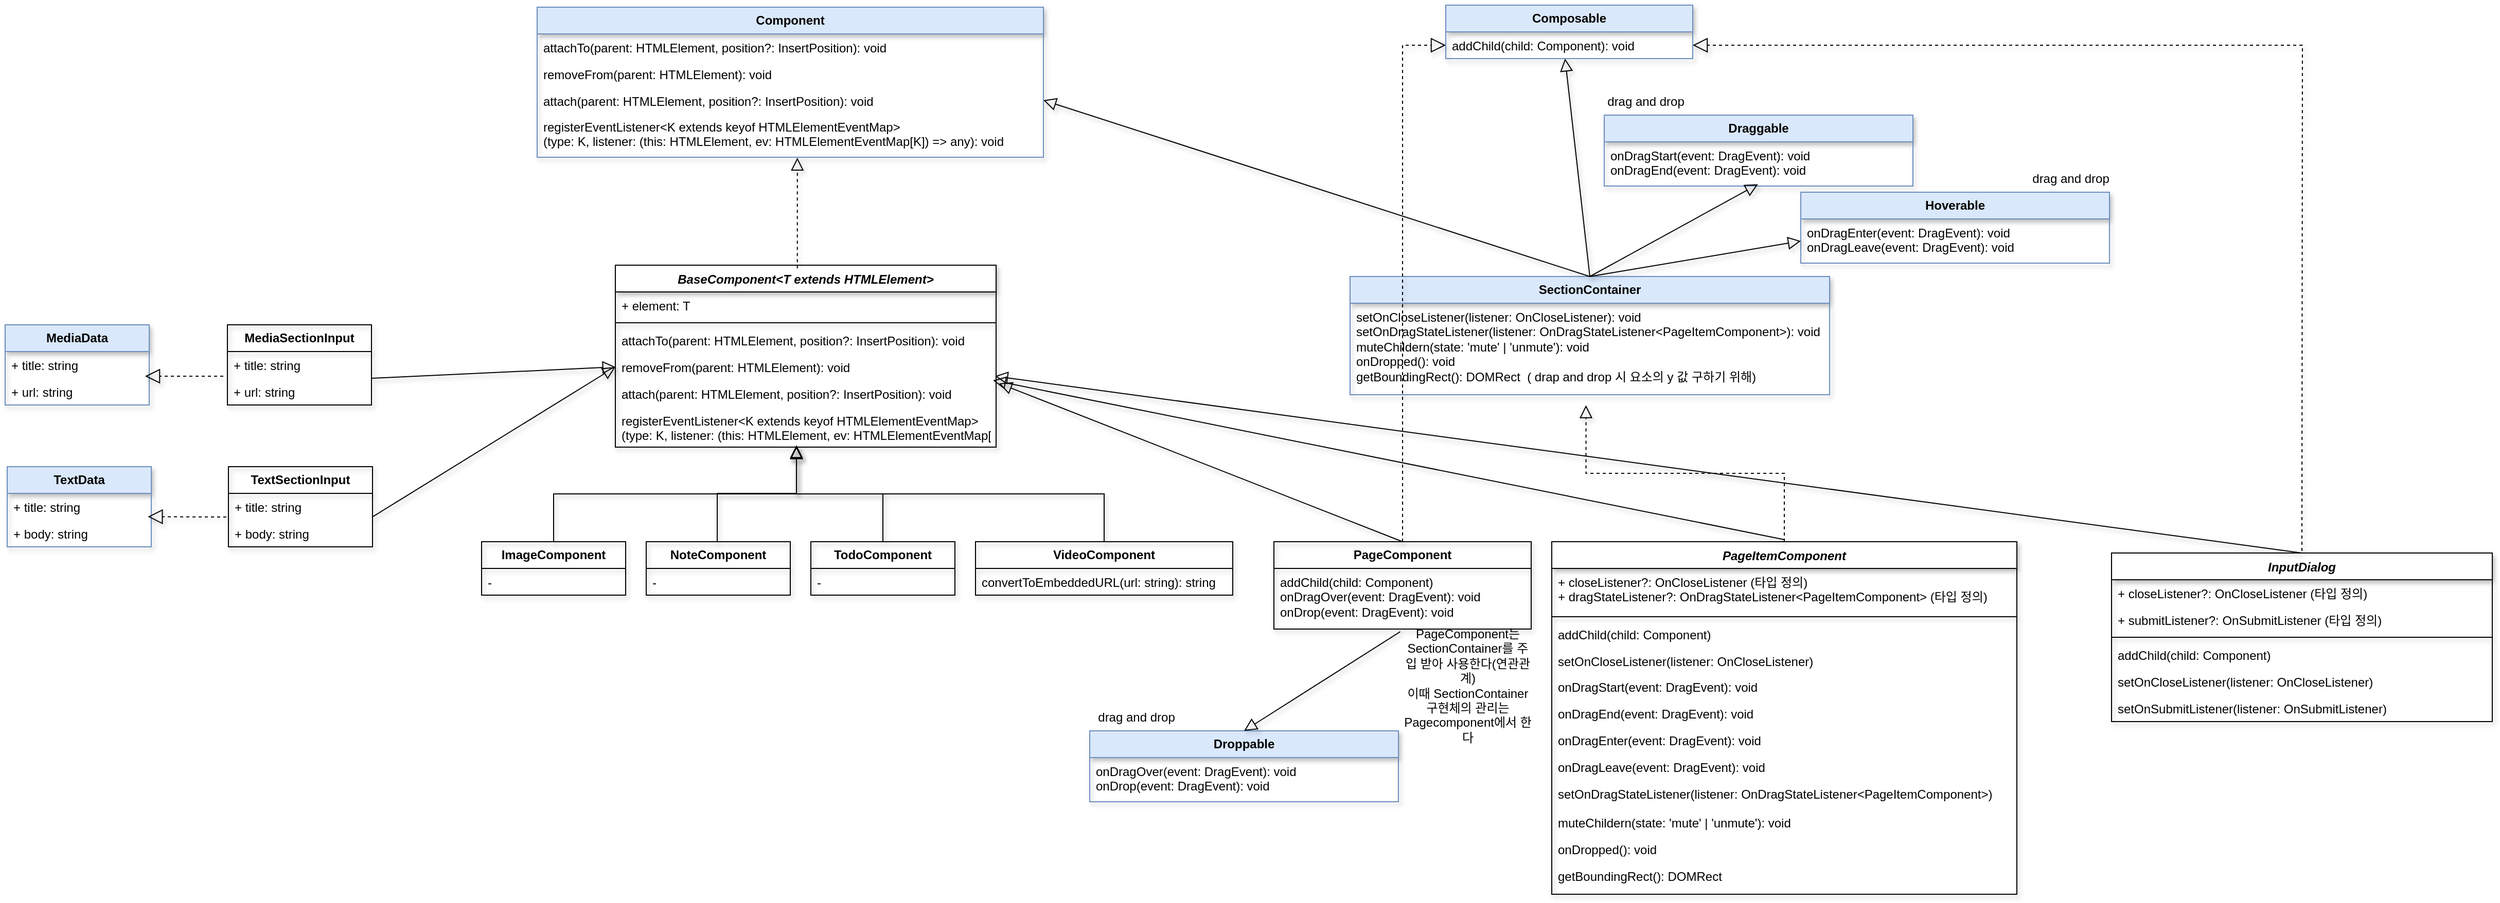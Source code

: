 <mxfile version="28.0.7">
  <diagram id="C5RBs43oDa-KdzZeNtuy" name="Page-1">
    <mxGraphModel dx="1818" dy="689" grid="0" gridSize="10" guides="1" tooltips="1" connect="1" arrows="0" fold="1" page="0" pageScale="1" pageWidth="827" pageHeight="1169" math="0" shadow="0">
      <root>
        <mxCell id="WIyWlLk6GJQsqaUBKTNV-0" />
        <mxCell id="WIyWlLk6GJQsqaUBKTNV-1" parent="WIyWlLk6GJQsqaUBKTNV-0" />
        <mxCell id="9JNk9C_VZ7fs6iSy1HpL-10" value="BaseComponent&lt;T extends HTMLElement&gt;" style="swimlane;fontStyle=3;align=center;verticalAlign=top;childLayout=stackLayout;horizontal=1;startSize=26;horizontalStack=0;resizeParent=1;resizeLast=0;collapsible=1;marginBottom=0;rounded=0;shadow=1;strokeWidth=1;" parent="WIyWlLk6GJQsqaUBKTNV-1" vertex="1">
          <mxGeometry x="140" y="481" width="370" height="177" as="geometry">
            <mxRectangle x="230" y="140" width="160" height="26" as="alternateBounds" />
          </mxGeometry>
        </mxCell>
        <mxCell id="9JNk9C_VZ7fs6iSy1HpL-11" value="+ element: T" style="text;align=left;verticalAlign=top;spacingLeft=4;spacingRight=4;overflow=hidden;rotatable=0;points=[[0,0.5],[1,0.5]];portConstraint=eastwest;shadow=1;" parent="9JNk9C_VZ7fs6iSy1HpL-10" vertex="1">
          <mxGeometry y="26" width="370" height="26" as="geometry" />
        </mxCell>
        <mxCell id="9JNk9C_VZ7fs6iSy1HpL-14" value="" style="line;html=1;strokeWidth=1;align=left;verticalAlign=middle;spacingTop=-1;spacingLeft=3;spacingRight=3;rotatable=0;labelPosition=right;points=[];portConstraint=eastwest;shadow=1;" parent="9JNk9C_VZ7fs6iSy1HpL-10" vertex="1">
          <mxGeometry y="52" width="370" height="8" as="geometry" />
        </mxCell>
        <mxCell id="9JNk9C_VZ7fs6iSy1HpL-15" value="attachTo(parent: HTMLElement, position?: InsertPosition): void" style="text;align=left;verticalAlign=top;spacingLeft=4;spacingRight=4;overflow=hidden;rotatable=0;points=[[0,0.5],[1,0.5]];portConstraint=eastwest;shadow=1;" parent="9JNk9C_VZ7fs6iSy1HpL-10" vertex="1">
          <mxGeometry y="60" width="370" height="26" as="geometry" />
        </mxCell>
        <mxCell id="9JNk9C_VZ7fs6iSy1HpL-16" value="removeFrom(parent: HTMLElement): void" style="text;align=left;verticalAlign=top;spacingLeft=4;spacingRight=4;overflow=hidden;rotatable=0;points=[[0,0.5],[1,0.5]];portConstraint=eastwest;shadow=1;" parent="9JNk9C_VZ7fs6iSy1HpL-10" vertex="1">
          <mxGeometry y="86" width="370" height="26" as="geometry" />
        </mxCell>
        <mxCell id="pVUZxIeJl8MHuYW2H4T0-14" value="attach(parent: HTMLElement, position?: InsertPosition): void" style="text;align=left;verticalAlign=top;spacingLeft=4;spacingRight=4;overflow=hidden;rotatable=0;points=[[0,0.5],[1,0.5]];portConstraint=eastwest;shadow=1;" parent="9JNk9C_VZ7fs6iSy1HpL-10" vertex="1">
          <mxGeometry y="112" width="370" height="26" as="geometry" />
        </mxCell>
        <mxCell id="pVUZxIeJl8MHuYW2H4T0-21" value="registerEventListener&lt;K extends keyof HTMLElementEventMap&gt;&#xa;(type: K, listener: (this: HTMLElement, ev: HTMLElementEventMap[K]) =&gt; any): void" style="text;align=left;verticalAlign=top;spacingLeft=4;spacingRight=4;overflow=hidden;rotatable=0;points=[[0,0.5],[1,0.5]];portConstraint=eastwest;shadow=1;" parent="9JNk9C_VZ7fs6iSy1HpL-10" vertex="1">
          <mxGeometry y="138" width="370" height="39" as="geometry" />
        </mxCell>
        <mxCell id="9JNk9C_VZ7fs6iSy1HpL-17" value="" style="endArrow=block;endSize=10;endFill=0;shadow=1;strokeWidth=1;rounded=0;curved=0;edgeStyle=elbowEdgeStyle;elbow=vertical;entryX=0.514;entryY=1.01;entryDx=0;entryDy=0;entryPerimeter=0;exitX=0.478;exitY=0.018;exitDx=0;exitDy=0;exitPerimeter=0;dashed=1;" parent="WIyWlLk6GJQsqaUBKTNV-1" source="9JNk9C_VZ7fs6iSy1HpL-10" target="pVUZxIeJl8MHuYW2H4T0-13" edge="1">
          <mxGeometry width="160" relative="1" as="geometry">
            <mxPoint x="460" y="492" as="sourcePoint" />
            <mxPoint x="316.12" y="501.998" as="targetPoint" />
          </mxGeometry>
        </mxCell>
        <mxCell id="9JNk9C_VZ7fs6iSy1HpL-18" value="&lt;b&gt;ImageComponent&lt;/b&gt;" style="swimlane;fontStyle=0;childLayout=stackLayout;horizontal=1;startSize=26;fillColor=none;horizontalStack=0;resizeParent=1;resizeParentMax=0;resizeLast=0;collapsible=1;marginBottom=0;whiteSpace=wrap;html=1;shadow=1;" parent="WIyWlLk6GJQsqaUBKTNV-1" vertex="1">
          <mxGeometry x="10" y="750" width="140" height="52" as="geometry" />
        </mxCell>
        <mxCell id="9JNk9C_VZ7fs6iSy1HpL-19" value="-" style="text;strokeColor=none;fillColor=none;align=left;verticalAlign=top;spacingLeft=4;spacingRight=4;overflow=hidden;rotatable=0;points=[[0,0.5],[1,0.5]];portConstraint=eastwest;whiteSpace=wrap;html=1;shadow=1;" parent="9JNk9C_VZ7fs6iSy1HpL-18" vertex="1">
          <mxGeometry y="26" width="140" height="26" as="geometry" />
        </mxCell>
        <mxCell id="9JNk9C_VZ7fs6iSy1HpL-22" value="&lt;b&gt;NoteComponent&lt;/b&gt;" style="swimlane;fontStyle=0;childLayout=stackLayout;horizontal=1;startSize=26;fillColor=none;horizontalStack=0;resizeParent=1;resizeParentMax=0;resizeLast=0;collapsible=1;marginBottom=0;whiteSpace=wrap;html=1;shadow=1;" parent="WIyWlLk6GJQsqaUBKTNV-1" vertex="1">
          <mxGeometry x="170" y="750" width="140" height="52" as="geometry" />
        </mxCell>
        <mxCell id="9JNk9C_VZ7fs6iSy1HpL-23" value="-" style="text;strokeColor=none;fillColor=none;align=left;verticalAlign=top;spacingLeft=4;spacingRight=4;overflow=hidden;rotatable=0;points=[[0,0.5],[1,0.5]];portConstraint=eastwest;whiteSpace=wrap;html=1;shadow=1;" parent="9JNk9C_VZ7fs6iSy1HpL-22" vertex="1">
          <mxGeometry y="26" width="140" height="26" as="geometry" />
        </mxCell>
        <mxCell id="9JNk9C_VZ7fs6iSy1HpL-24" value="&lt;b&gt;TodoComponent&lt;/b&gt;" style="swimlane;fontStyle=0;childLayout=stackLayout;horizontal=1;startSize=26;fillColor=none;horizontalStack=0;resizeParent=1;resizeParentMax=0;resizeLast=0;collapsible=1;marginBottom=0;whiteSpace=wrap;html=1;shadow=1;" parent="WIyWlLk6GJQsqaUBKTNV-1" vertex="1">
          <mxGeometry x="330" y="750" width="140" height="52" as="geometry" />
        </mxCell>
        <mxCell id="9JNk9C_VZ7fs6iSy1HpL-25" value="-" style="text;strokeColor=none;fillColor=none;align=left;verticalAlign=top;spacingLeft=4;spacingRight=4;overflow=hidden;rotatable=0;points=[[0,0.5],[1,0.5]];portConstraint=eastwest;whiteSpace=wrap;html=1;shadow=1;" parent="9JNk9C_VZ7fs6iSy1HpL-24" vertex="1">
          <mxGeometry y="26" width="140" height="26" as="geometry" />
        </mxCell>
        <mxCell id="9JNk9C_VZ7fs6iSy1HpL-26" value="&lt;b&gt;VideoComponent&lt;/b&gt;" style="swimlane;fontStyle=0;childLayout=stackLayout;horizontal=1;startSize=26;fillColor=none;horizontalStack=0;resizeParent=1;resizeParentMax=0;resizeLast=0;collapsible=1;marginBottom=0;whiteSpace=wrap;html=1;shadow=1;" parent="WIyWlLk6GJQsqaUBKTNV-1" vertex="1">
          <mxGeometry x="490" y="750" width="250" height="52" as="geometry" />
        </mxCell>
        <mxCell id="9JNk9C_VZ7fs6iSy1HpL-27" value="convertToEmbeddedURL(url: string): string" style="text;strokeColor=none;fillColor=none;align=left;verticalAlign=top;spacingLeft=4;spacingRight=4;overflow=hidden;rotatable=0;points=[[0,0.5],[1,0.5]];portConstraint=eastwest;whiteSpace=wrap;html=1;shadow=1;" parent="9JNk9C_VZ7fs6iSy1HpL-26" vertex="1">
          <mxGeometry y="26" width="250" height="26" as="geometry" />
        </mxCell>
        <mxCell id="9JNk9C_VZ7fs6iSy1HpL-28" value="" style="endArrow=block;endSize=10;endFill=0;shadow=1;strokeWidth=1;rounded=0;curved=0;edgeStyle=elbowEdgeStyle;elbow=vertical;exitX=0.5;exitY=0;exitDx=0;exitDy=0;" parent="WIyWlLk6GJQsqaUBKTNV-1" source="9JNk9C_VZ7fs6iSy1HpL-26" edge="1">
          <mxGeometry width="160" relative="1" as="geometry">
            <mxPoint x="570" y="422" as="sourcePoint" />
            <mxPoint x="316" y="657" as="targetPoint" />
          </mxGeometry>
        </mxCell>
        <mxCell id="9JNk9C_VZ7fs6iSy1HpL-29" value="" style="endArrow=block;endSize=10;endFill=0;shadow=1;strokeWidth=1;rounded=0;curved=0;edgeStyle=elbowEdgeStyle;elbow=vertical;exitX=0.5;exitY=0;exitDx=0;exitDy=0;" parent="WIyWlLk6GJQsqaUBKTNV-1" source="9JNk9C_VZ7fs6iSy1HpL-24" edge="1">
          <mxGeometry width="160" relative="1" as="geometry">
            <mxPoint x="885" y="780" as="sourcePoint" />
            <mxPoint x="316" y="657" as="targetPoint" />
          </mxGeometry>
        </mxCell>
        <mxCell id="9JNk9C_VZ7fs6iSy1HpL-31" value="" style="endArrow=block;endSize=10;endFill=0;shadow=1;strokeWidth=1;rounded=0;curved=0;edgeStyle=elbowEdgeStyle;elbow=vertical;" parent="WIyWlLk6GJQsqaUBKTNV-1" edge="1">
          <mxGeometry width="160" relative="1" as="geometry">
            <mxPoint x="239" y="750" as="sourcePoint" />
            <mxPoint x="316" y="656" as="targetPoint" />
          </mxGeometry>
        </mxCell>
        <mxCell id="9JNk9C_VZ7fs6iSy1HpL-32" value="" style="endArrow=block;endSize=10;endFill=0;shadow=1;strokeWidth=1;rounded=0;curved=0;edgeStyle=elbowEdgeStyle;elbow=vertical;exitX=0.5;exitY=0;exitDx=0;exitDy=0;" parent="WIyWlLk6GJQsqaUBKTNV-1" source="9JNk9C_VZ7fs6iSy1HpL-18" edge="1">
          <mxGeometry width="160" relative="1" as="geometry">
            <mxPoint x="24" y="750" as="sourcePoint" />
            <mxPoint x="316" y="657" as="targetPoint" />
          </mxGeometry>
        </mxCell>
        <mxCell id="9JNk9C_VZ7fs6iSy1HpL-33" value="&lt;b&gt;SectionContainer&lt;/b&gt;" style="swimlane;fontStyle=0;childLayout=stackLayout;horizontal=1;startSize=26;fillColor=#dae8fc;horizontalStack=0;resizeParent=1;resizeParentMax=0;resizeLast=0;collapsible=1;marginBottom=0;whiteSpace=wrap;html=1;strokeColor=#6c8ebf;shadow=1;" parent="WIyWlLk6GJQsqaUBKTNV-1" vertex="1">
          <mxGeometry x="854" y="492" width="466" height="115" as="geometry" />
        </mxCell>
        <mxCell id="9JNk9C_VZ7fs6iSy1HpL-34" value="setOnCloseListener(listener: OnCloseListener): void&lt;br&gt;&lt;span style=&quot;text-wrap-mode: nowrap;&quot;&gt;setOnDragStateListener(listener: OnDragStateListener&amp;lt;PageItemComponent&amp;gt;): void&lt;/span&gt;&lt;div&gt;&lt;span style=&quot;text-wrap-mode: nowrap;&quot;&gt;muteChildern(state: &#39;mute&#39; | &#39;unmute&#39;): void&lt;/span&gt;&lt;/div&gt;&lt;div&gt;&lt;span style=&quot;text-wrap-mode: nowrap;&quot;&gt;onDropped(): void&lt;/span&gt;&lt;/div&gt;&lt;div&gt;&lt;span style=&quot;text-wrap-mode: nowrap;&quot;&gt;getBoundingRect(): DOMRect&amp;nbsp; ( drap and drop 시 요소의 y 값 구하기 위해)&lt;/span&gt;&lt;/div&gt;" style="text;strokeColor=none;fillColor=none;align=left;verticalAlign=top;spacingLeft=4;spacingRight=4;overflow=hidden;rotatable=0;points=[[0,0.5],[1,0.5]];portConstraint=eastwest;whiteSpace=wrap;html=1;shadow=1;" parent="9JNk9C_VZ7fs6iSy1HpL-33" vertex="1">
          <mxGeometry y="26" width="466" height="89" as="geometry" />
        </mxCell>
        <mxCell id="9JNk9C_VZ7fs6iSy1HpL-36" value="PageItemComponent" style="swimlane;fontStyle=3;align=center;verticalAlign=top;childLayout=stackLayout;horizontal=1;startSize=26;horizontalStack=0;resizeParent=1;resizeLast=0;collapsible=1;marginBottom=0;rounded=0;shadow=1;strokeWidth=1;" parent="WIyWlLk6GJQsqaUBKTNV-1" vertex="1">
          <mxGeometry x="1050" y="750" width="452" height="343" as="geometry">
            <mxRectangle x="230" y="140" width="160" height="26" as="alternateBounds" />
          </mxGeometry>
        </mxCell>
        <mxCell id="9JNk9C_VZ7fs6iSy1HpL-37" value="+ closeListener?: OnCloseListener (타입 정의)&#xa;+ dragStateListener?: OnDragStateListener&lt;PageItemComponent&gt; (타입 정의)" style="text;align=left;verticalAlign=top;spacingLeft=4;spacingRight=4;overflow=hidden;rotatable=0;points=[[0,0.5],[1,0.5]];portConstraint=eastwest;shadow=1;" parent="9JNk9C_VZ7fs6iSy1HpL-36" vertex="1">
          <mxGeometry y="26" width="452" height="43" as="geometry" />
        </mxCell>
        <mxCell id="9JNk9C_VZ7fs6iSy1HpL-38" value="" style="line;html=1;strokeWidth=1;align=left;verticalAlign=middle;spacingTop=-1;spacingLeft=3;spacingRight=3;rotatable=0;labelPosition=right;points=[];portConstraint=eastwest;shadow=1;" parent="9JNk9C_VZ7fs6iSy1HpL-36" vertex="1">
          <mxGeometry y="69" width="452" height="8" as="geometry" />
        </mxCell>
        <mxCell id="9JNk9C_VZ7fs6iSy1HpL-39" value="addChild(child: Component)" style="text;align=left;verticalAlign=top;spacingLeft=4;spacingRight=4;overflow=hidden;rotatable=0;points=[[0,0.5],[1,0.5]];portConstraint=eastwest;shadow=1;" parent="9JNk9C_VZ7fs6iSy1HpL-36" vertex="1">
          <mxGeometry y="77" width="452" height="26" as="geometry" />
        </mxCell>
        <mxCell id="9JNk9C_VZ7fs6iSy1HpL-40" value="setOnCloseListener(listener: OnCloseListener)" style="text;align=left;verticalAlign=top;spacingLeft=4;spacingRight=4;overflow=hidden;rotatable=0;points=[[0,0.5],[1,0.5]];portConstraint=eastwest;shadow=1;" parent="9JNk9C_VZ7fs6iSy1HpL-36" vertex="1">
          <mxGeometry y="103" width="452" height="25" as="geometry" />
        </mxCell>
        <mxCell id="pVUZxIeJl8MHuYW2H4T0-35" value="onDragStart(event: DragEvent): void" style="text;align=left;verticalAlign=top;spacingLeft=4;spacingRight=4;overflow=hidden;rotatable=0;points=[[0,0.5],[1,0.5]];portConstraint=eastwest;shadow=1;" parent="9JNk9C_VZ7fs6iSy1HpL-36" vertex="1">
          <mxGeometry y="128" width="452" height="26" as="geometry" />
        </mxCell>
        <mxCell id="pVUZxIeJl8MHuYW2H4T0-34" value="onDragEnd(event: DragEvent): void" style="text;align=left;verticalAlign=top;spacingLeft=4;spacingRight=4;overflow=hidden;rotatable=0;points=[[0,0.5],[1,0.5]];portConstraint=eastwest;shadow=1;" parent="9JNk9C_VZ7fs6iSy1HpL-36" vertex="1">
          <mxGeometry y="154" width="452" height="26" as="geometry" />
        </mxCell>
        <mxCell id="pVUZxIeJl8MHuYW2H4T0-37" value="onDragEnter(event: DragEvent): void" style="text;align=left;verticalAlign=top;spacingLeft=4;spacingRight=4;overflow=hidden;rotatable=0;points=[[0,0.5],[1,0.5]];portConstraint=eastwest;shadow=1;" parent="9JNk9C_VZ7fs6iSy1HpL-36" vertex="1">
          <mxGeometry y="180" width="452" height="26" as="geometry" />
        </mxCell>
        <mxCell id="pVUZxIeJl8MHuYW2H4T0-36" value="onDragLeave(event: DragEvent): void" style="text;align=left;verticalAlign=top;spacingLeft=4;spacingRight=4;overflow=hidden;rotatable=0;points=[[0,0.5],[1,0.5]];portConstraint=eastwest;shadow=1;" parent="9JNk9C_VZ7fs6iSy1HpL-36" vertex="1">
          <mxGeometry y="206" width="452" height="26" as="geometry" />
        </mxCell>
        <mxCell id="pVUZxIeJl8MHuYW2H4T0-38" value="setOnDragStateListener(listener: OnDragStateListener&lt;PageItemComponent&gt;)" style="text;align=left;verticalAlign=top;spacingLeft=4;spacingRight=4;overflow=hidden;rotatable=0;points=[[0,0.5],[1,0.5]];portConstraint=eastwest;shadow=1;" parent="9JNk9C_VZ7fs6iSy1HpL-36" vertex="1">
          <mxGeometry y="232" width="452" height="28" as="geometry" />
        </mxCell>
        <mxCell id="tHrwXdwBzoUL8-mCVOlk-0" value="muteChildern(state: &#39;mute&#39; | &#39;unmute&#39;): void" style="text;align=left;verticalAlign=top;spacingLeft=4;spacingRight=4;overflow=hidden;rotatable=0;points=[[0,0.5],[1,0.5]];portConstraint=eastwest;shadow=1;" vertex="1" parent="9JNk9C_VZ7fs6iSy1HpL-36">
          <mxGeometry y="260" width="452" height="26" as="geometry" />
        </mxCell>
        <mxCell id="tHrwXdwBzoUL8-mCVOlk-2" value="onDropped(): void" style="text;align=left;verticalAlign=top;spacingLeft=4;spacingRight=4;overflow=hidden;rotatable=0;points=[[0,0.5],[1,0.5]];portConstraint=eastwest;shadow=1;" vertex="1" parent="9JNk9C_VZ7fs6iSy1HpL-36">
          <mxGeometry y="286" width="452" height="26" as="geometry" />
        </mxCell>
        <mxCell id="tHrwXdwBzoUL8-mCVOlk-1" value="getBoundingRect(): DOMRect " style="text;align=left;verticalAlign=top;spacingLeft=4;spacingRight=4;overflow=hidden;rotatable=0;points=[[0,0.5],[1,0.5]];portConstraint=eastwest;shadow=1;" vertex="1" parent="9JNk9C_VZ7fs6iSy1HpL-36">
          <mxGeometry y="312" width="452" height="26" as="geometry" />
        </mxCell>
        <mxCell id="9JNk9C_VZ7fs6iSy1HpL-41" value="" style="endArrow=block;endSize=10;endFill=0;shadow=1;strokeWidth=1;rounded=0;curved=0;edgeStyle=elbowEdgeStyle;elbow=vertical;entryX=0.492;entryY=1.115;entryDx=0;entryDy=0;entryPerimeter=0;exitX=0.5;exitY=0;exitDx=0;exitDy=0;dashed=1;" parent="WIyWlLk6GJQsqaUBKTNV-1" source="9JNk9C_VZ7fs6iSy1HpL-36" target="9JNk9C_VZ7fs6iSy1HpL-34" edge="1">
          <mxGeometry width="160" relative="1" as="geometry">
            <mxPoint x="351" y="615" as="sourcePoint" />
            <mxPoint x="350" y="550" as="targetPoint" />
          </mxGeometry>
        </mxCell>
        <mxCell id="9JNk9C_VZ7fs6iSy1HpL-47" value="&lt;b&gt;PageComponent&lt;/b&gt;" style="swimlane;fontStyle=0;childLayout=stackLayout;horizontal=1;startSize=26;fillColor=none;horizontalStack=0;resizeParent=1;resizeParentMax=0;resizeLast=0;collapsible=1;marginBottom=0;whiteSpace=wrap;html=1;shadow=1;" parent="WIyWlLk6GJQsqaUBKTNV-1" vertex="1">
          <mxGeometry x="780" y="750" width="250" height="85" as="geometry" />
        </mxCell>
        <mxCell id="9JNk9C_VZ7fs6iSy1HpL-48" value="&lt;span style=&quot;text-wrap-mode: nowrap;&quot;&gt;addChild(child: Component)&lt;br&gt;&lt;/span&gt;onDragOver(event: DragEvent): void&lt;br&gt;onDrop(event: DragEvent): void&lt;br&gt;&lt;span style=&quot;text-wrap-mode: nowrap;&quot;&gt;&lt;/span&gt;" style="text;strokeColor=none;fillColor=none;align=left;verticalAlign=top;spacingLeft=4;spacingRight=4;overflow=hidden;rotatable=0;points=[[0,0.5],[1,0.5]];portConstraint=eastwest;whiteSpace=wrap;html=1;shadow=1;" parent="9JNk9C_VZ7fs6iSy1HpL-47" vertex="1">
          <mxGeometry y="26" width="250" height="59" as="geometry" />
        </mxCell>
        <mxCell id="9JNk9C_VZ7fs6iSy1HpL-54" value="" style="endArrow=block;endSize=10;endFill=0;shadow=1;strokeWidth=1;rounded=0;elbow=vertical;exitX=0.5;exitY=0;exitDx=0;exitDy=0;" parent="WIyWlLk6GJQsqaUBKTNV-1" source="9JNk9C_VZ7fs6iSy1HpL-47" edge="1">
          <mxGeometry width="160" relative="1" as="geometry">
            <mxPoint x="866" y="712" as="sourcePoint" />
            <mxPoint x="513" y="596" as="targetPoint" />
          </mxGeometry>
        </mxCell>
        <mxCell id="9JNk9C_VZ7fs6iSy1HpL-55" value="" style="endArrow=block;endSize=10;endFill=0;shadow=1;strokeWidth=1;rounded=0;elbow=vertical;" parent="WIyWlLk6GJQsqaUBKTNV-1" edge="1">
          <mxGeometry width="160" relative="1" as="geometry">
            <mxPoint x="1276" y="748" as="sourcePoint" />
            <mxPoint x="507" y="593" as="targetPoint" />
          </mxGeometry>
        </mxCell>
        <mxCell id="jFVxLSKJPjvxt1Orrbv5-0" value="&lt;b&gt;Composable&lt;/b&gt;" style="swimlane;fontStyle=0;childLayout=stackLayout;horizontal=1;startSize=26;fillColor=#dae8fc;horizontalStack=0;resizeParent=1;resizeParentMax=0;resizeLast=0;collapsible=1;marginBottom=0;whiteSpace=wrap;html=1;strokeColor=#6c8ebf;shadow=1;" parent="WIyWlLk6GJQsqaUBKTNV-1" vertex="1">
          <mxGeometry x="947" y="228" width="240" height="52" as="geometry" />
        </mxCell>
        <mxCell id="jFVxLSKJPjvxt1Orrbv5-1" value="addChild(child: Component): void" style="text;strokeColor=none;fillColor=none;align=left;verticalAlign=top;spacingLeft=4;spacingRight=4;overflow=hidden;rotatable=0;points=[[0,0.5],[1,0.5]];portConstraint=eastwest;whiteSpace=wrap;html=1;shadow=1;" parent="jFVxLSKJPjvxt1Orrbv5-0" vertex="1">
          <mxGeometry y="26" width="240" height="26" as="geometry" />
        </mxCell>
        <mxCell id="jFVxLSKJPjvxt1Orrbv5-2" value="" style="endArrow=block;endSize=10;endFill=0;shadow=1;strokeWidth=1;rounded=0;elbow=vertical;exitX=0.5;exitY=0;exitDx=0;exitDy=0;entryX=0.483;entryY=1;entryDx=0;entryDy=0;entryPerimeter=0;" parent="WIyWlLk6GJQsqaUBKTNV-1" source="9JNk9C_VZ7fs6iSy1HpL-33" target="jFVxLSKJPjvxt1Orrbv5-1" edge="1">
          <mxGeometry width="160" relative="1" as="geometry">
            <mxPoint x="1905" y="789" as="sourcePoint" />
            <mxPoint x="1190" y="690" as="targetPoint" />
          </mxGeometry>
        </mxCell>
        <mxCell id="jFVxLSKJPjvxt1Orrbv5-3" value="" style="endArrow=block;endSize=10;endFill=0;shadow=1;strokeWidth=1;rounded=0;elbow=vertical;exitX=0.5;exitY=0;exitDx=0;exitDy=0;entryX=1;entryY=0.5;entryDx=0;entryDy=0;" parent="WIyWlLk6GJQsqaUBKTNV-1" source="9JNk9C_VZ7fs6iSy1HpL-33" target="pVUZxIeJl8MHuYW2H4T0-11" edge="1">
          <mxGeometry width="160" relative="1" as="geometry">
            <mxPoint x="1465" y="641" as="sourcePoint" />
            <mxPoint x="510.0" y="465.0" as="targetPoint" />
          </mxGeometry>
        </mxCell>
        <mxCell id="jFVxLSKJPjvxt1Orrbv5-4" value="InputDialog" style="swimlane;fontStyle=3;align=center;verticalAlign=top;childLayout=stackLayout;horizontal=1;startSize=26;horizontalStack=0;resizeParent=1;resizeLast=0;collapsible=1;marginBottom=0;rounded=0;shadow=1;strokeWidth=1;" parent="WIyWlLk6GJQsqaUBKTNV-1" vertex="1">
          <mxGeometry x="1594" y="761" width="370" height="164" as="geometry">
            <mxRectangle x="230" y="140" width="160" height="26" as="alternateBounds" />
          </mxGeometry>
        </mxCell>
        <mxCell id="jFVxLSKJPjvxt1Orrbv5-5" value="+ closeListener?: OnCloseListener (타입 정의)" style="text;align=left;verticalAlign=top;spacingLeft=4;spacingRight=4;overflow=hidden;rotatable=0;points=[[0,0.5],[1,0.5]];portConstraint=eastwest;shadow=1;" parent="jFVxLSKJPjvxt1Orrbv5-4" vertex="1">
          <mxGeometry y="26" width="370" height="26" as="geometry" />
        </mxCell>
        <mxCell id="jFVxLSKJPjvxt1Orrbv5-9" value="+ submitListener?: OnSubmitListener (타입 정의)" style="text;align=left;verticalAlign=top;spacingLeft=4;spacingRight=4;overflow=hidden;rotatable=0;points=[[0,0.5],[1,0.5]];portConstraint=eastwest;shadow=1;" parent="jFVxLSKJPjvxt1Orrbv5-4" vertex="1">
          <mxGeometry y="52" width="370" height="26" as="geometry" />
        </mxCell>
        <mxCell id="jFVxLSKJPjvxt1Orrbv5-6" value="" style="line;html=1;strokeWidth=1;align=left;verticalAlign=middle;spacingTop=-1;spacingLeft=3;spacingRight=3;rotatable=0;labelPosition=right;points=[];portConstraint=eastwest;shadow=1;" parent="jFVxLSKJPjvxt1Orrbv5-4" vertex="1">
          <mxGeometry y="78" width="370" height="8" as="geometry" />
        </mxCell>
        <mxCell id="jFVxLSKJPjvxt1Orrbv5-7" value="addChild(child: Component)" style="text;align=left;verticalAlign=top;spacingLeft=4;spacingRight=4;overflow=hidden;rotatable=0;points=[[0,0.5],[1,0.5]];portConstraint=eastwest;shadow=1;" parent="jFVxLSKJPjvxt1Orrbv5-4" vertex="1">
          <mxGeometry y="86" width="370" height="26" as="geometry" />
        </mxCell>
        <mxCell id="jFVxLSKJPjvxt1Orrbv5-8" value="setOnCloseListener(listener: OnCloseListener)" style="text;align=left;verticalAlign=top;spacingLeft=4;spacingRight=4;overflow=hidden;rotatable=0;points=[[0,0.5],[1,0.5]];portConstraint=eastwest;shadow=1;" parent="jFVxLSKJPjvxt1Orrbv5-4" vertex="1">
          <mxGeometry y="112" width="370" height="26" as="geometry" />
        </mxCell>
        <mxCell id="jFVxLSKJPjvxt1Orrbv5-15" value="setOnSubmitListener(listener: OnSubmitListener)" style="text;align=left;verticalAlign=top;spacingLeft=4;spacingRight=4;overflow=hidden;rotatable=0;points=[[0,0.5],[1,0.5]];portConstraint=eastwest;shadow=1;" parent="jFVxLSKJPjvxt1Orrbv5-4" vertex="1">
          <mxGeometry y="138" width="370" height="26" as="geometry" />
        </mxCell>
        <mxCell id="jFVxLSKJPjvxt1Orrbv5-10" value="" style="endArrow=block;endSize=10;endFill=0;shadow=1;strokeWidth=1;rounded=0;elbow=vertical;exitX=0.5;exitY=0;exitDx=0;exitDy=0;" parent="WIyWlLk6GJQsqaUBKTNV-1" source="jFVxLSKJPjvxt1Orrbv5-4" edge="1">
          <mxGeometry width="160" relative="1" as="geometry">
            <mxPoint x="1421.5" y="729" as="sourcePoint" />
            <mxPoint x="509" y="589" as="targetPoint" />
          </mxGeometry>
        </mxCell>
        <mxCell id="jFVxLSKJPjvxt1Orrbv5-12" value="" style="endArrow=block;dashed=1;endFill=0;endSize=12;html=1;rounded=0;entryX=0;entryY=0.5;entryDx=0;entryDy=0;exitX=0.5;exitY=0;exitDx=0;exitDy=0;edgeStyle=orthogonalEdgeStyle;shadow=1;" parent="WIyWlLk6GJQsqaUBKTNV-1" source="9JNk9C_VZ7fs6iSy1HpL-47" target="jFVxLSKJPjvxt1Orrbv5-1" edge="1">
          <mxGeometry width="160" relative="1" as="geometry">
            <mxPoint x="510" y="660" as="sourcePoint" />
            <mxPoint x="670" y="660" as="targetPoint" />
          </mxGeometry>
        </mxCell>
        <mxCell id="jFVxLSKJPjvxt1Orrbv5-14" value="" style="endArrow=block;dashed=1;endFill=0;endSize=12;html=1;rounded=0;entryX=1;entryY=0.5;entryDx=0;entryDy=0;edgeStyle=orthogonalEdgeStyle;shadow=1;" parent="WIyWlLk6GJQsqaUBKTNV-1" target="jFVxLSKJPjvxt1Orrbv5-1" edge="1">
          <mxGeometry width="160" relative="1" as="geometry">
            <mxPoint x="1779" y="759" as="sourcePoint" />
            <mxPoint x="1390" y="640" as="targetPoint" />
          </mxGeometry>
        </mxCell>
        <mxCell id="2jNvWg0jx0bwiWh0TJPb-2" value="&lt;b&gt;TextSectionInput&lt;/b&gt;" style="swimlane;fontStyle=0;childLayout=stackLayout;horizontal=1;startSize=26;fillColor=none;horizontalStack=0;resizeParent=1;resizeParentMax=0;resizeLast=0;collapsible=1;marginBottom=0;whiteSpace=wrap;html=1;shadow=1;" parent="WIyWlLk6GJQsqaUBKTNV-1" vertex="1">
          <mxGeometry x="-236" y="677" width="140" height="78" as="geometry" />
        </mxCell>
        <mxCell id="2jNvWg0jx0bwiWh0TJPb-3" value="+ title: string&lt;div&gt;&lt;br&gt;&lt;/div&gt;" style="text;strokeColor=none;fillColor=none;align=left;verticalAlign=top;spacingLeft=4;spacingRight=4;overflow=hidden;rotatable=0;points=[[0,0.5],[1,0.5]];portConstraint=eastwest;whiteSpace=wrap;html=1;shadow=1;" parent="2jNvWg0jx0bwiWh0TJPb-2" vertex="1">
          <mxGeometry y="26" width="140" height="26" as="geometry" />
        </mxCell>
        <mxCell id="2jNvWg0jx0bwiWh0TJPb-4" value="+ body: string" style="text;strokeColor=none;fillColor=none;align=left;verticalAlign=top;spacingLeft=4;spacingRight=4;overflow=hidden;rotatable=0;points=[[0,0.5],[1,0.5]];portConstraint=eastwest;whiteSpace=wrap;html=1;shadow=1;" parent="2jNvWg0jx0bwiWh0TJPb-2" vertex="1">
          <mxGeometry y="52" width="140" height="26" as="geometry" />
        </mxCell>
        <mxCell id="2jNvWg0jx0bwiWh0TJPb-6" value="&lt;b&gt;MediaSectionInput&lt;/b&gt;" style="swimlane;fontStyle=0;childLayout=stackLayout;horizontal=1;startSize=26;fillColor=none;horizontalStack=0;resizeParent=1;resizeParentMax=0;resizeLast=0;collapsible=1;marginBottom=0;whiteSpace=wrap;html=1;shadow=1;" parent="WIyWlLk6GJQsqaUBKTNV-1" vertex="1">
          <mxGeometry x="-237" y="539" width="140" height="78" as="geometry" />
        </mxCell>
        <mxCell id="2jNvWg0jx0bwiWh0TJPb-7" value="+ title: string&lt;div&gt;&lt;br&gt;&lt;/div&gt;" style="text;strokeColor=none;fillColor=none;align=left;verticalAlign=top;spacingLeft=4;spacingRight=4;overflow=hidden;rotatable=0;points=[[0,0.5],[1,0.5]];portConstraint=eastwest;whiteSpace=wrap;html=1;shadow=1;" parent="2jNvWg0jx0bwiWh0TJPb-6" vertex="1">
          <mxGeometry y="26" width="140" height="26" as="geometry" />
        </mxCell>
        <mxCell id="2jNvWg0jx0bwiWh0TJPb-8" value="+ url: string" style="text;strokeColor=none;fillColor=none;align=left;verticalAlign=top;spacingLeft=4;spacingRight=4;overflow=hidden;rotatable=0;points=[[0,0.5],[1,0.5]];portConstraint=eastwest;whiteSpace=wrap;html=1;shadow=1;" parent="2jNvWg0jx0bwiWh0TJPb-6" vertex="1">
          <mxGeometry y="52" width="140" height="26" as="geometry" />
        </mxCell>
        <mxCell id="2jNvWg0jx0bwiWh0TJPb-9" value="&lt;b&gt;MediaData&lt;/b&gt;" style="swimlane;fontStyle=0;childLayout=stackLayout;horizontal=1;startSize=26;fillColor=#dae8fc;horizontalStack=0;resizeParent=1;resizeParentMax=0;resizeLast=0;collapsible=1;marginBottom=0;whiteSpace=wrap;html=1;strokeColor=#6c8ebf;shadow=1;" parent="WIyWlLk6GJQsqaUBKTNV-1" vertex="1">
          <mxGeometry x="-453" y="539" width="140" height="78" as="geometry" />
        </mxCell>
        <mxCell id="2jNvWg0jx0bwiWh0TJPb-10" value="+ title: string&lt;div&gt;&lt;br&gt;&lt;/div&gt;" style="text;strokeColor=none;fillColor=none;align=left;verticalAlign=top;spacingLeft=4;spacingRight=4;overflow=hidden;rotatable=0;points=[[0,0.5],[1,0.5]];portConstraint=eastwest;whiteSpace=wrap;html=1;shadow=1;" parent="2jNvWg0jx0bwiWh0TJPb-9" vertex="1">
          <mxGeometry y="26" width="140" height="26" as="geometry" />
        </mxCell>
        <mxCell id="2jNvWg0jx0bwiWh0TJPb-11" value="+ url: string" style="text;strokeColor=none;fillColor=none;align=left;verticalAlign=top;spacingLeft=4;spacingRight=4;overflow=hidden;rotatable=0;points=[[0,0.5],[1,0.5]];portConstraint=eastwest;whiteSpace=wrap;html=1;shadow=1;" parent="2jNvWg0jx0bwiWh0TJPb-9" vertex="1">
          <mxGeometry y="52" width="140" height="26" as="geometry" />
        </mxCell>
        <mxCell id="2jNvWg0jx0bwiWh0TJPb-13" value="&lt;b&gt;TextData&lt;/b&gt;" style="swimlane;fontStyle=0;childLayout=stackLayout;horizontal=1;startSize=26;fillColor=#dae8fc;horizontalStack=0;resizeParent=1;resizeParentMax=0;resizeLast=0;collapsible=1;marginBottom=0;whiteSpace=wrap;html=1;strokeColor=#6c8ebf;shadow=1;" parent="WIyWlLk6GJQsqaUBKTNV-1" vertex="1">
          <mxGeometry x="-451" y="677" width="140" height="78" as="geometry" />
        </mxCell>
        <mxCell id="2jNvWg0jx0bwiWh0TJPb-14" value="+ title: string&lt;div&gt;&lt;br&gt;&lt;/div&gt;" style="text;strokeColor=none;fillColor=none;align=left;verticalAlign=top;spacingLeft=4;spacingRight=4;overflow=hidden;rotatable=0;points=[[0,0.5],[1,0.5]];portConstraint=eastwest;whiteSpace=wrap;html=1;shadow=1;" parent="2jNvWg0jx0bwiWh0TJPb-13" vertex="1">
          <mxGeometry y="26" width="140" height="26" as="geometry" />
        </mxCell>
        <mxCell id="2jNvWg0jx0bwiWh0TJPb-15" value="+ body: string" style="text;strokeColor=none;fillColor=none;align=left;verticalAlign=top;spacingLeft=4;spacingRight=4;overflow=hidden;rotatable=0;points=[[0,0.5],[1,0.5]];portConstraint=eastwest;whiteSpace=wrap;html=1;shadow=1;" parent="2jNvWg0jx0bwiWh0TJPb-13" vertex="1">
          <mxGeometry y="52" width="140" height="26" as="geometry" />
        </mxCell>
        <mxCell id="2jNvWg0jx0bwiWh0TJPb-18" value="" style="endArrow=block;dashed=1;endFill=0;endSize=12;html=1;rounded=0;entryX=0.976;entryY=0.872;entryDx=0;entryDy=0;entryPerimeter=0;shadow=1;" parent="WIyWlLk6GJQsqaUBKTNV-1" target="2jNvWg0jx0bwiWh0TJPb-14" edge="1">
          <mxGeometry width="160" relative="1" as="geometry">
            <mxPoint x="-238" y="726" as="sourcePoint" />
            <mxPoint x="458" y="684" as="targetPoint" />
          </mxGeometry>
        </mxCell>
        <mxCell id="2jNvWg0jx0bwiWh0TJPb-19" value="" style="endArrow=block;dashed=1;endFill=0;endSize=12;html=1;rounded=0;entryX=0.976;entryY=0.872;entryDx=0;entryDy=0;entryPerimeter=0;shadow=1;" parent="WIyWlLk6GJQsqaUBKTNV-1" edge="1">
          <mxGeometry width="160" relative="1" as="geometry">
            <mxPoint x="-241" y="589" as="sourcePoint" />
            <mxPoint x="-317" y="589" as="targetPoint" />
          </mxGeometry>
        </mxCell>
        <mxCell id="2jNvWg0jx0bwiWh0TJPb-20" value="" style="endArrow=block;endSize=10;endFill=0;shadow=1;strokeWidth=1;rounded=0;elbow=vertical;exitX=1;exitY=0;exitDx=0;exitDy=0;entryX=0;entryY=0.5;entryDx=0;entryDy=0;exitPerimeter=0;" parent="WIyWlLk6GJQsqaUBKTNV-1" source="2jNvWg0jx0bwiWh0TJPb-8" target="9JNk9C_VZ7fs6iSy1HpL-16" edge="1">
          <mxGeometry width="160" relative="1" as="geometry">
            <mxPoint x="-377" y="404" as="sourcePoint" />
            <mxPoint x="177" y="525" as="targetPoint" />
          </mxGeometry>
        </mxCell>
        <mxCell id="2jNvWg0jx0bwiWh0TJPb-21" value="" style="endArrow=block;endSize=10;endFill=0;shadow=1;strokeWidth=1;rounded=0;elbow=vertical;exitX=1.002;exitY=-0.128;exitDx=0;exitDy=0;exitPerimeter=0;entryX=0;entryY=0.5;entryDx=0;entryDy=0;" parent="WIyWlLk6GJQsqaUBKTNV-1" source="2jNvWg0jx0bwiWh0TJPb-4" target="9JNk9C_VZ7fs6iSy1HpL-16" edge="1">
          <mxGeometry width="160" relative="1" as="geometry">
            <mxPoint x="126" y="751" as="sourcePoint" />
            <mxPoint x="138" y="666" as="targetPoint" />
          </mxGeometry>
        </mxCell>
        <mxCell id="pVUZxIeJl8MHuYW2H4T0-0" value="&lt;b&gt;Draggable&lt;/b&gt;" style="swimlane;fontStyle=0;childLayout=stackLayout;horizontal=1;startSize=26;fillColor=#dae8fc;horizontalStack=0;resizeParent=1;resizeParentMax=0;resizeLast=0;collapsible=1;marginBottom=0;whiteSpace=wrap;html=1;strokeColor=#6c8ebf;shadow=1;" parent="WIyWlLk6GJQsqaUBKTNV-1" vertex="1">
          <mxGeometry x="1101" y="335" width="300" height="69" as="geometry" />
        </mxCell>
        <mxCell id="pVUZxIeJl8MHuYW2H4T0-1" value="onDragStart(event: DragEvent): void&lt;br&gt;onDragEnd(event: DragEvent): void" style="text;strokeColor=none;fillColor=none;align=left;verticalAlign=top;spacingLeft=4;spacingRight=4;overflow=hidden;rotatable=0;points=[[0,0.5],[1,0.5]];portConstraint=eastwest;whiteSpace=wrap;html=1;shadow=1;" parent="pVUZxIeJl8MHuYW2H4T0-0" vertex="1">
          <mxGeometry y="26" width="300" height="43" as="geometry" />
        </mxCell>
        <mxCell id="pVUZxIeJl8MHuYW2H4T0-8" value="&lt;b&gt;Component&lt;/b&gt;" style="swimlane;fontStyle=0;childLayout=stackLayout;horizontal=1;startSize=26;fillColor=#dae8fc;horizontalStack=0;resizeParent=1;resizeParentMax=0;resizeLast=0;collapsible=1;marginBottom=0;whiteSpace=wrap;html=1;strokeColor=#6c8ebf;shadow=1;" parent="WIyWlLk6GJQsqaUBKTNV-1" vertex="1">
          <mxGeometry x="64" y="230" width="492" height="146" as="geometry" />
        </mxCell>
        <mxCell id="pVUZxIeJl8MHuYW2H4T0-9" value="attachTo(parent: HTMLElement, position?: InsertPosition): void" style="text;strokeColor=none;fillColor=none;align=left;verticalAlign=top;spacingLeft=4;spacingRight=4;overflow=hidden;rotatable=0;points=[[0,0.5],[1,0.5]];portConstraint=eastwest;whiteSpace=wrap;html=1;shadow=1;" parent="pVUZxIeJl8MHuYW2H4T0-8" vertex="1">
          <mxGeometry y="26" width="492" height="26" as="geometry" />
        </mxCell>
        <mxCell id="pVUZxIeJl8MHuYW2H4T0-10" value="removeFrom(parent: HTMLElement): void" style="text;strokeColor=none;fillColor=none;align=left;verticalAlign=top;spacingLeft=4;spacingRight=4;overflow=hidden;rotatable=0;points=[[0,0.5],[1,0.5]];portConstraint=eastwest;whiteSpace=wrap;html=1;shadow=1;" parent="pVUZxIeJl8MHuYW2H4T0-8" vertex="1">
          <mxGeometry y="52" width="492" height="26" as="geometry" />
        </mxCell>
        <mxCell id="pVUZxIeJl8MHuYW2H4T0-11" value="attach(parent: HTMLElement, position?: InsertPosition): void" style="text;strokeColor=none;fillColor=none;align=left;verticalAlign=top;spacingLeft=4;spacingRight=4;overflow=hidden;rotatable=0;points=[[0,0.5],[1,0.5]];portConstraint=eastwest;whiteSpace=wrap;html=1;shadow=1;" parent="pVUZxIeJl8MHuYW2H4T0-8" vertex="1">
          <mxGeometry y="78" width="492" height="25" as="geometry" />
        </mxCell>
        <mxCell id="pVUZxIeJl8MHuYW2H4T0-13" value="registerEventListener&amp;lt;K extends keyof HTMLElementEventMap&amp;gt;&lt;br&gt;(type: K, listener: (this: HTMLElement, ev: HTMLElementEventMap[K]) =&amp;gt; any): void" style="text;strokeColor=none;fillColor=none;align=left;verticalAlign=top;spacingLeft=4;spacingRight=4;overflow=hidden;rotatable=0;points=[[0,0.5],[1,0.5]];portConstraint=eastwest;whiteSpace=wrap;html=1;shadow=1;" parent="pVUZxIeJl8MHuYW2H4T0-8" vertex="1">
          <mxGeometry y="103" width="492" height="43" as="geometry" />
        </mxCell>
        <mxCell id="pVUZxIeJl8MHuYW2H4T0-22" value="&lt;b&gt;Hoverable&lt;/b&gt;" style="swimlane;fontStyle=0;childLayout=stackLayout;horizontal=1;startSize=26;fillColor=#dae8fc;horizontalStack=0;resizeParent=1;resizeParentMax=0;resizeLast=0;collapsible=1;marginBottom=0;whiteSpace=wrap;html=1;strokeColor=#6c8ebf;shadow=1;" parent="WIyWlLk6GJQsqaUBKTNV-1" vertex="1">
          <mxGeometry x="1292" y="410" width="300" height="69" as="geometry" />
        </mxCell>
        <mxCell id="pVUZxIeJl8MHuYW2H4T0-23" value="onDragEnter(event: DragEvent): void&lt;br&gt;onDragLeave(event: DragEvent): void" style="text;strokeColor=none;fillColor=none;align=left;verticalAlign=top;spacingLeft=4;spacingRight=4;overflow=hidden;rotatable=0;points=[[0,0.5],[1,0.5]];portConstraint=eastwest;whiteSpace=wrap;html=1;shadow=1;" parent="pVUZxIeJl8MHuYW2H4T0-22" vertex="1">
          <mxGeometry y="26" width="300" height="43" as="geometry" />
        </mxCell>
        <mxCell id="pVUZxIeJl8MHuYW2H4T0-24" value="" style="endArrow=block;endSize=10;endFill=0;shadow=1;strokeWidth=1;rounded=0;elbow=vertical;exitX=0.5;exitY=0;exitDx=0;exitDy=0;entryX=0.498;entryY=0.96;entryDx=0;entryDy=0;entryPerimeter=0;" parent="WIyWlLk6GJQsqaUBKTNV-1" source="9JNk9C_VZ7fs6iSy1HpL-33" target="pVUZxIeJl8MHuYW2H4T0-1" edge="1">
          <mxGeometry width="160" relative="1" as="geometry">
            <mxPoint x="1073" y="644" as="sourcePoint" />
            <mxPoint x="1072" y="314" as="targetPoint" />
          </mxGeometry>
        </mxCell>
        <mxCell id="pVUZxIeJl8MHuYW2H4T0-25" value="" style="endArrow=block;endSize=10;endFill=0;shadow=1;strokeWidth=1;rounded=0;elbow=vertical;entryX=0;entryY=0.5;entryDx=0;entryDy=0;exitX=0.5;exitY=0;exitDx=0;exitDy=0;" parent="WIyWlLk6GJQsqaUBKTNV-1" target="pVUZxIeJl8MHuYW2H4T0-23" edge="1" source="9JNk9C_VZ7fs6iSy1HpL-33">
          <mxGeometry width="160" relative="1" as="geometry">
            <mxPoint x="1060" y="557" as="sourcePoint" />
            <mxPoint x="1392" y="571" as="targetPoint" />
          </mxGeometry>
        </mxCell>
        <mxCell id="pVUZxIeJl8MHuYW2H4T0-26" value="&lt;b&gt;Droppable&lt;/b&gt;" style="swimlane;fontStyle=0;childLayout=stackLayout;horizontal=1;startSize=26;fillColor=#dae8fc;horizontalStack=0;resizeParent=1;resizeParentMax=0;resizeLast=0;collapsible=1;marginBottom=0;whiteSpace=wrap;html=1;strokeColor=#6c8ebf;shadow=1;" parent="WIyWlLk6GJQsqaUBKTNV-1" vertex="1">
          <mxGeometry x="601" y="934" width="300" height="69" as="geometry" />
        </mxCell>
        <mxCell id="pVUZxIeJl8MHuYW2H4T0-27" value="onDragOver(event: DragEvent): void&lt;br&gt;onDrop(event: DragEvent): void" style="text;strokeColor=none;fillColor=none;align=left;verticalAlign=top;spacingLeft=4;spacingRight=4;overflow=hidden;rotatable=0;points=[[0,0.5],[1,0.5]];portConstraint=eastwest;whiteSpace=wrap;html=1;shadow=1;" parent="pVUZxIeJl8MHuYW2H4T0-26" vertex="1">
          <mxGeometry y="26" width="300" height="43" as="geometry" />
        </mxCell>
        <mxCell id="pVUZxIeJl8MHuYW2H4T0-30" value="&lt;span style=&quot;font-weight: normal;&quot;&gt;drag and drop&lt;/span&gt;" style="text;align=center;fontStyle=1;verticalAlign=middle;spacingLeft=3;spacingRight=3;strokeColor=none;rotatable=0;points=[[0,0.5],[1,0.5]];portConstraint=eastwest;html=1;shadow=1;" parent="WIyWlLk6GJQsqaUBKTNV-1" vertex="1">
          <mxGeometry x="1101" y="309" width="80" height="26" as="geometry" />
        </mxCell>
        <mxCell id="pVUZxIeJl8MHuYW2H4T0-31" value="&lt;span style=&quot;font-weight: normal;&quot;&gt;drag and drop&lt;/span&gt;" style="text;align=center;fontStyle=1;verticalAlign=middle;spacingLeft=3;spacingRight=3;strokeColor=none;rotatable=0;points=[[0,0.5],[1,0.5]];portConstraint=eastwest;html=1;shadow=1;" parent="WIyWlLk6GJQsqaUBKTNV-1" vertex="1">
          <mxGeometry x="1514" y="384" width="80" height="26" as="geometry" />
        </mxCell>
        <mxCell id="pVUZxIeJl8MHuYW2H4T0-32" value="" style="endArrow=block;endSize=10;endFill=0;shadow=1;strokeWidth=1;rounded=0;elbow=vertical;exitX=0.491;exitY=1.044;exitDx=0;exitDy=0;entryX=0.5;entryY=0;entryDx=0;entryDy=0;exitPerimeter=0;" parent="WIyWlLk6GJQsqaUBKTNV-1" source="9JNk9C_VZ7fs6iSy1HpL-48" target="pVUZxIeJl8MHuYW2H4T0-26" edge="1">
          <mxGeometry width="160" relative="1" as="geometry">
            <mxPoint x="1056" y="530" as="sourcePoint" />
            <mxPoint x="1057" y="860" as="targetPoint" />
          </mxGeometry>
        </mxCell>
        <mxCell id="pVUZxIeJl8MHuYW2H4T0-28" value="&lt;span style=&quot;font-weight: normal;&quot;&gt;drag and drop&lt;/span&gt;" style="text;align=center;fontStyle=1;verticalAlign=middle;spacingLeft=3;spacingRight=3;strokeColor=none;rotatable=0;points=[[0,0.5],[1,0.5]];portConstraint=eastwest;html=1;shadow=1;" parent="WIyWlLk6GJQsqaUBKTNV-1" vertex="1">
          <mxGeometry x="591" y="908" width="109" height="26" as="geometry" />
        </mxCell>
        <mxCell id="tHrwXdwBzoUL8-mCVOlk-3" value="PageComponent는 SectionContainer를 주입 받아 사용한다(연관관계)&lt;div&gt;이때 SectionContainer 구현체의 관리는 Pagecomponent에서 한다&lt;/div&gt;" style="text;html=1;align=center;verticalAlign=middle;whiteSpace=wrap;rounded=0;" vertex="1" parent="WIyWlLk6GJQsqaUBKTNV-1">
          <mxGeometry x="904" y="838" width="129" height="103" as="geometry" />
        </mxCell>
      </root>
    </mxGraphModel>
  </diagram>
</mxfile>
